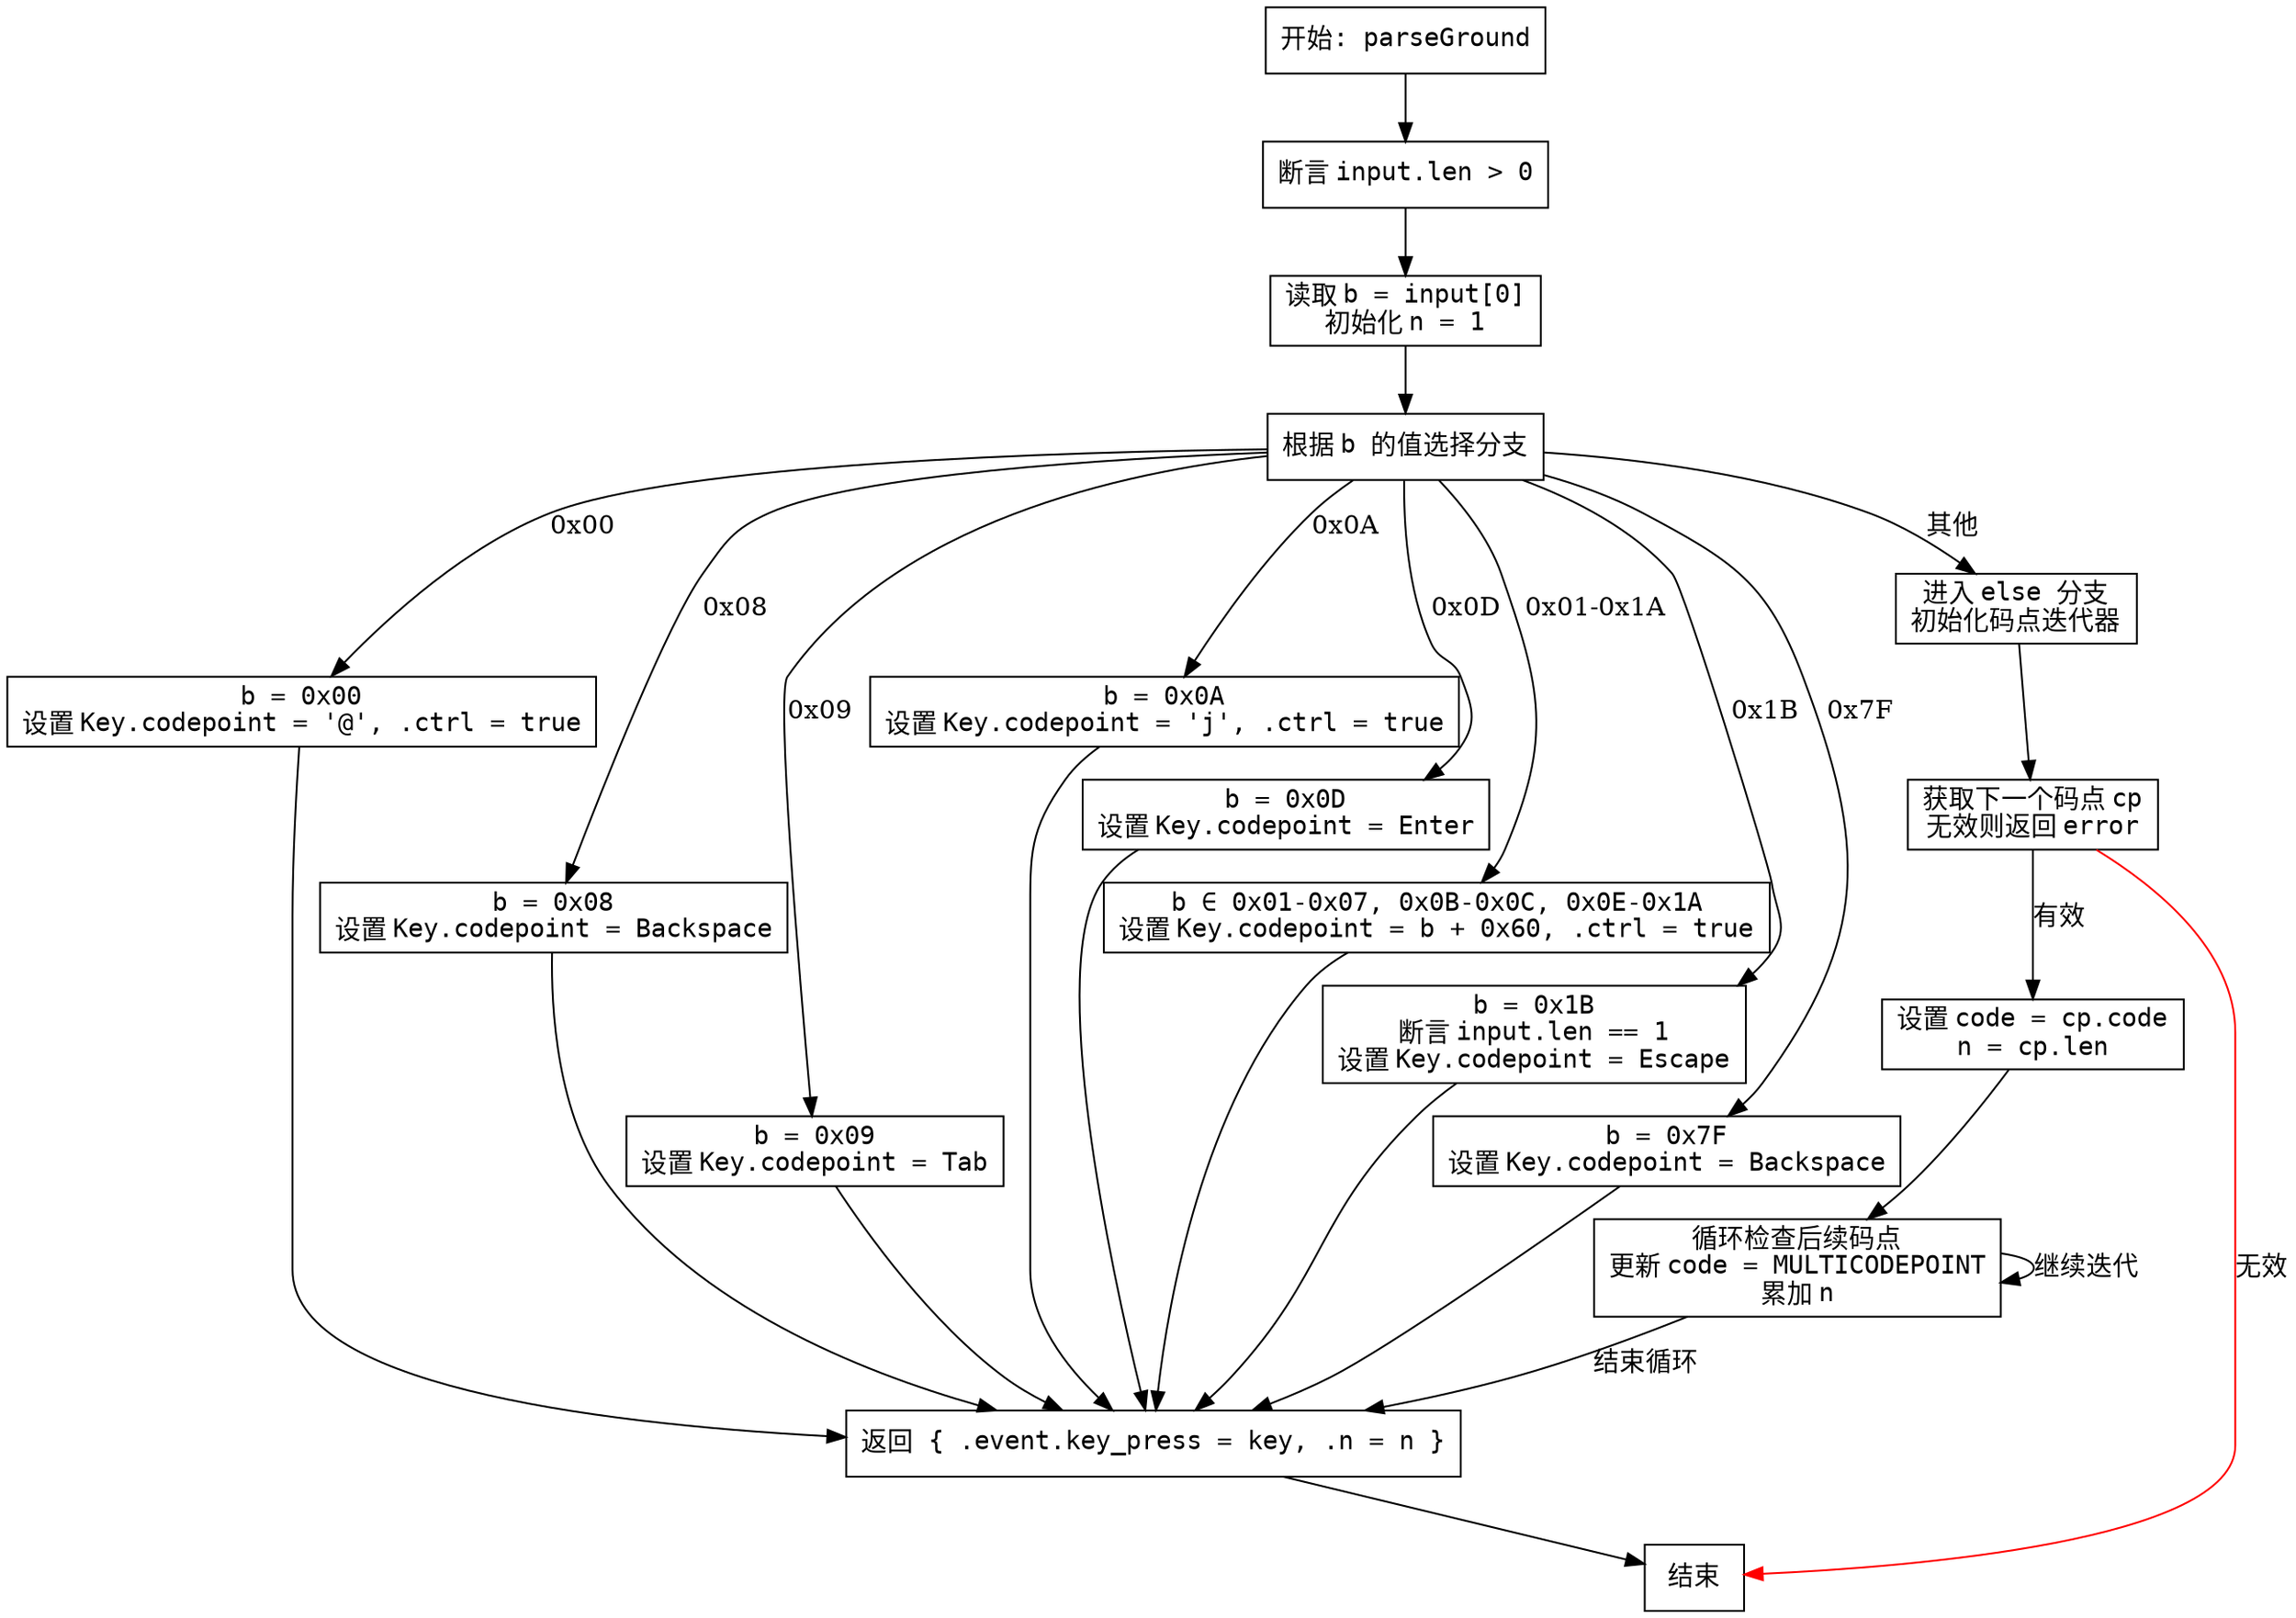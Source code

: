 
digraph parseGround {
    node [shape=rectangle, fontname="Courier"];
    start [label="开始: parseGround"];
    assert_input [label="断言 input.len > 0"];
    read_b [label="读取 b = input[0]\n初始化 n = 1"];
    switch_b [label="根据 b 的值选择分支"];
    case_00 [label="b = 0x00\n设置 Key.codepoint = '@', .ctrl = true"];
    case_08 [label="b = 0x08\n设置 Key.codepoint = Backspace"];
    case_09 [label="b = 0x09\n设置 Key.codepoint = Tab"];
    case_0A [label="b = 0x0A\n设置 Key.codepoint = 'j', .ctrl = true"];
    case_0D [label="b = 0x0D\n设置 Key.codepoint = Enter"];
    case_01_1A [label="b ∈ 0x01-0x07, 0x0B-0x0C, 0x0E-0x1A\n设置 Key.codepoint = b + 0x60, .ctrl = true"];
    case_1B [label="b = 0x1B\n断言 input.len == 1\n设置 Key.codepoint = Escape"];
    case_7F [label="b = 0x7F\n设置 Key.codepoint = Backspace"];
    else_block [label="进入 else 分支\n初始化码点迭代器"];
    check_valid_cp [label="获取下一个码点 cp\n无效则返回 error"];
    set_code [label="设置 code = cp.code\nn = cp.len"];
    grapheme_loop [label="循环检查后续码点\n更新 code = MULTICODEPOINT\n累加 n"];
    return_result [label="返回 { .event.key_press = key, .n = n }"];
    end [label="结束"];

    start -> assert_input;
    assert_input -> read_b;
    read_b -> switch_b;

    switch_b -> case_00 [label="0x00"];
    switch_b -> case_08 [label="0x08"];
    switch_b -> case_09 [label="0x09"];
    switch_b -> case_0A [label="0x0A"];
    switch_b -> case_0D [label="0x0D"];
    switch_b -> case_01_1A [label="0x01-0x1A"];
    switch_b -> case_1B [label="0x1B"];
    switch_b -> case_7F [label="0x7F"];
    switch_b -> else_block [label="其他"];

    case_00 -> return_result;
    case_08 -> return_result;
    case_09 -> return_result;
    case_0A -> return_result;
    case_0D -> return_result;
    case_01_1A -> return_result;
    case_1B -> return_result;
    case_7F -> return_result;

    else_block -> check_valid_cp;
    check_valid_cp -> set_code [label="有效"];
    check_valid_cp -> end [label="无效", color=red];
    set_code -> grapheme_loop;
    grapheme_loop -> grapheme_loop [label="继续迭代"];
    grapheme_loop -> return_result [label="结束循环"];

    return_result -> end;
}

